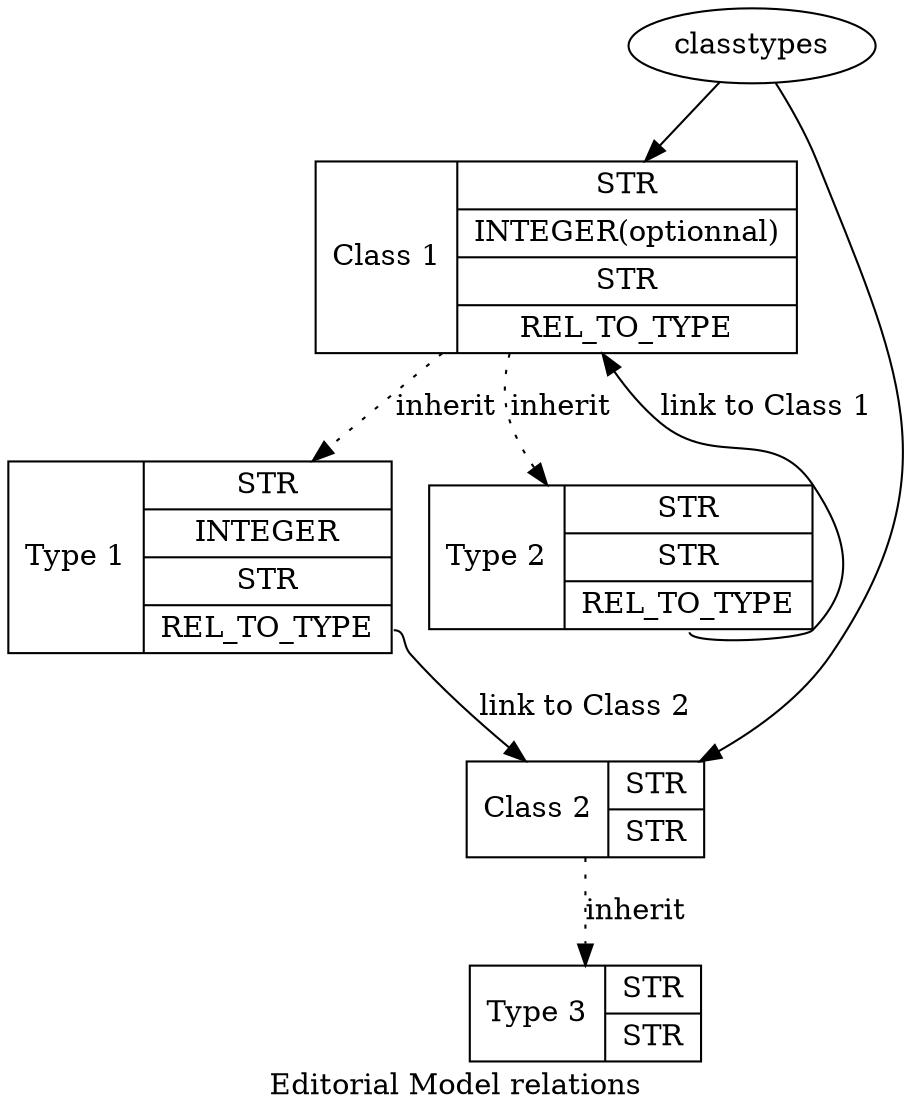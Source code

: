 digraph editorial_model_relations {
	
	label="Editorial Model relations"

	classtypes

	r_class1 [ label="<f0> Class 1| {STR |INTEGER(optionnal) | STR | REL_TO_TYPE}", shape=record ]

	r_class2 [ label="<f0> Class 2| {STR |STR }", shape=record ]

	r_type1 [ label="<f0> Type 1| { STR |INTEGER | STR |<fr>REL_TO_TYPE}}", shape=record ]
	r_type2 [ label="<f0> Type 2|{ STR | STR |<fr>REL_TO_TYPE}", shape=record ]

	r_type3 [ label="<f0> Type 3|{ STR |STR }", shape=record ]

	classtypes -> r_class1
	classtypes -> r_class2

	r_class1 -> r_type1 [ label="inherit", style="dotted" ]
	r_class1 -> r_type2 [ label="inherit", style="dotted" ]

	r_class2 -> r_type3 [ label="inherit", style="dotted" ]

	r_type1:fr -> r_class2 [ label="link to Class 2" ]
	r_type2:fr -> r_class1 [ label="link to Class 1" ]
}
